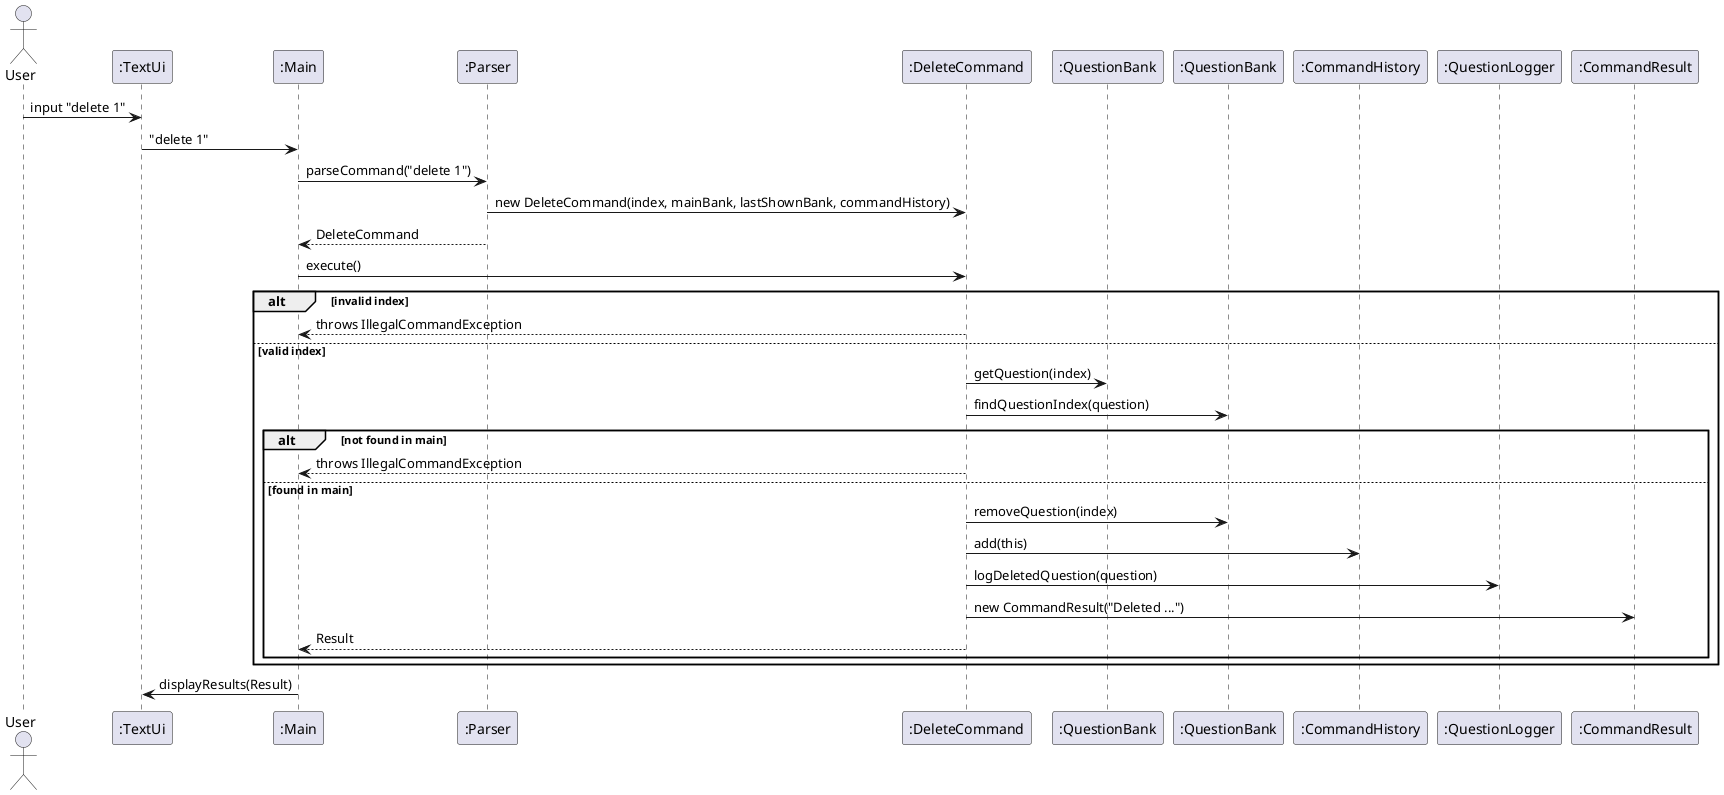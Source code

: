 @startuml
actor User
participant ":TextUi" as UI
participant ":Main" as Main
participant ":Parser" as Parser
participant ":DeleteCommand" as DeleteCmd
participant ":QuestionBank" as LastShownQB
participant ":QuestionBank" as MainQB
participant ":CommandHistory" as History
participant ":QuestionLogger" as Logger
participant ":CommandResult" as Result

User -> UI : input "delete 1"
UI -> Main : "delete 1"

Main -> Parser : parseCommand("delete 1")
Parser -> DeleteCmd : new DeleteCommand(index, mainBank, lastShownBank, commandHistory)
Parser --> Main : DeleteCommand

Main -> DeleteCmd : execute()

alt invalid index
    DeleteCmd --> Main : throws IllegalCommandException
else valid index
    DeleteCmd -> LastShownQB : getQuestion(index)
    DeleteCmd -> MainQB : findQuestionIndex(question)
    alt not found in main
        DeleteCmd --> Main : throws IllegalCommandException
    else found in main
        DeleteCmd -> MainQB : removeQuestion(index)
        DeleteCmd -> History : add(this)
        DeleteCmd -> Logger : logDeletedQuestion(question)
        DeleteCmd -> Result : new CommandResult("Deleted ...")
        DeleteCmd --> Main : Result
    end
end

Main -> UI : displayResults(Result)
@enduml
